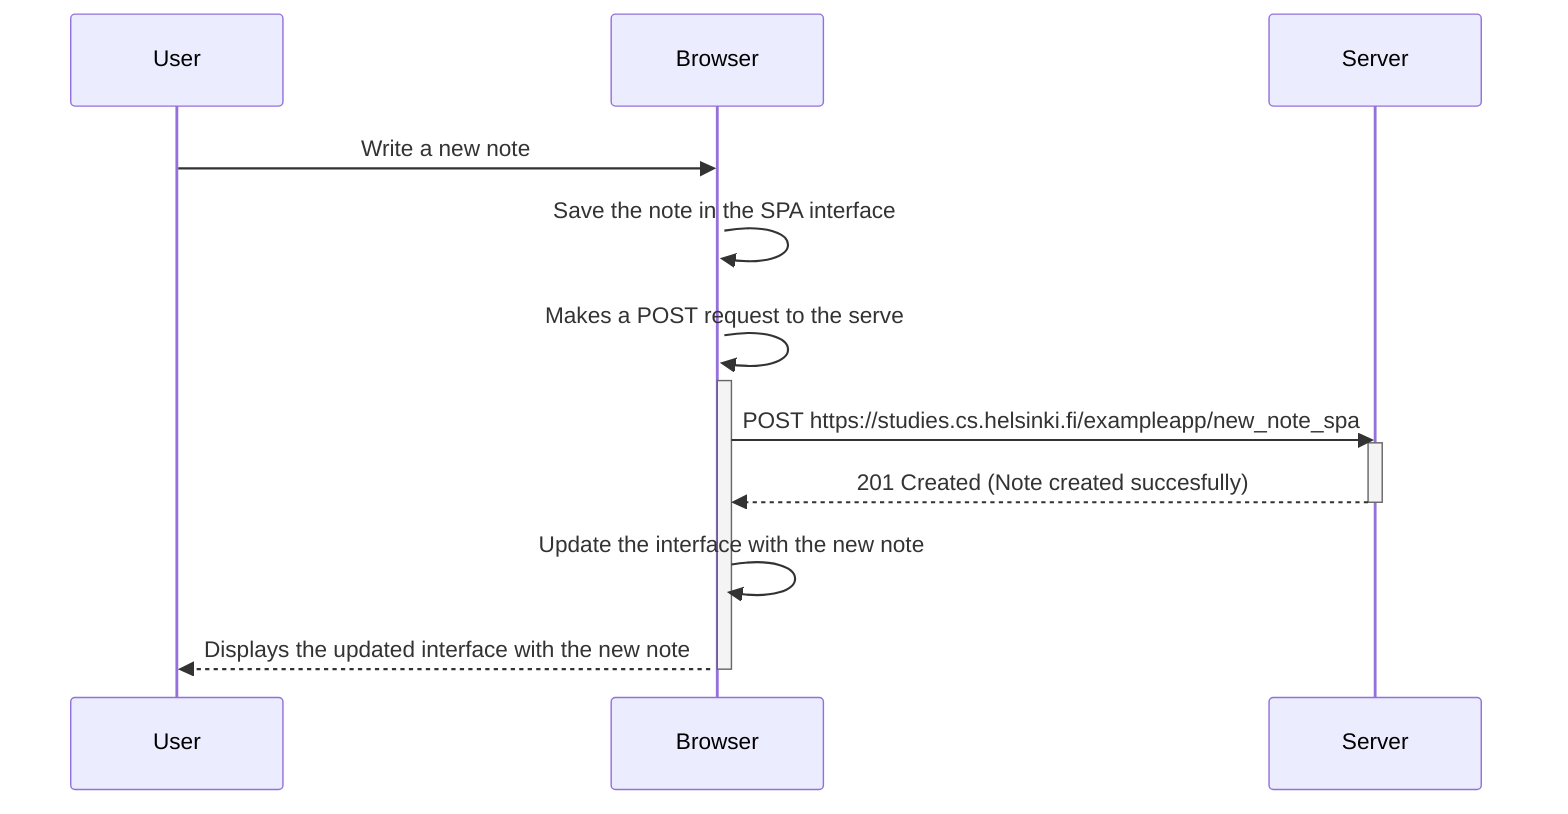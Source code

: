 sequenceDiagram
    participant User
    participant Browser
    participant Server

    User->>Browser: Write a new note
    activate Browser

    Browser->>Browser: Save the note in the SPA interface
    Browser->>Browser: Makes a POST request to the serve
    activate Browser

    Browser->>Server: POST https://studies.cs.helsinki.fi/exampleapp/new_note_spa
    activate Server
    Server-->>Browser: 201 Created (Note created succesfully)
    deactivate Server

    Browser->>Browser: Update the interface with the new note
    Browser-->>User: Displays the updated interface with the new note
    deactivate Browser